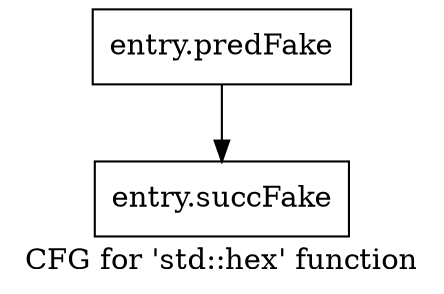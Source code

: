 digraph "CFG for 'std::hex' function" {
	label="CFG for 'std::hex' function";

	Node0x57c2db0 [shape=record,filename="",linenumber="",label="{entry.predFake}"];
	Node0x57c2db0 -> Node0x54ccf10[ callList="" memoryops="" filename="/home/omerfaruk/tools/Xilinx/Vitis_HLS/2023.2/tps/lnx64/gcc-8.3.0/lib/gcc/x86_64-pc-linux-gnu/8.3.0/../../../../include/c++/8.3.0/bits/ios_base.h" execusionnum="3"];
	Node0x54ccf10 [shape=record,filename="/home/omerfaruk/tools/Xilinx/Vitis_HLS/2023.2/tps/lnx64/gcc-8.3.0/lib/gcc/x86_64-pc-linux-gnu/8.3.0/../../../../include/c++/8.3.0/bits/ios_base.h",linenumber="1029",label="{entry.succFake}"];
}
